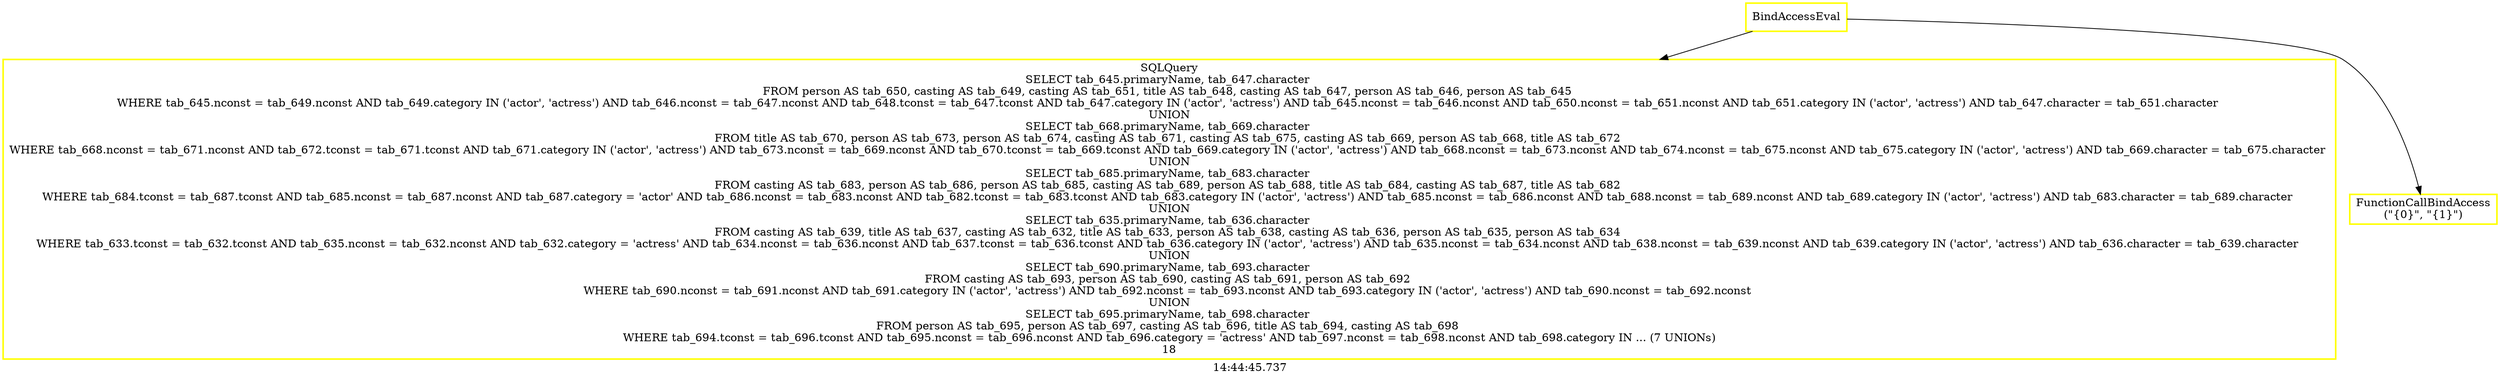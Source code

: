 digraph  g{ graph[label = "14:44:45.737"]
node [shape=rectangle, color=black, fontcolor=black, style=bold] edge [color=black] 0 [label="BindAccessEval", color = yellow] ; 
1 [label="SQLQuery
SELECT tab_645.primaryName, tab_647.character 
FROM person AS tab_650, casting AS tab_649, casting AS tab_651, title AS tab_648, casting AS tab_647, person AS tab_646, person AS tab_645 
WHERE tab_645.nconst = tab_649.nconst AND tab_649.category IN ('actor', 'actress') AND tab_646.nconst = tab_647.nconst AND tab_648.tconst = tab_647.tconst AND tab_647.category IN ('actor', 'actress') AND tab_645.nconst = tab_646.nconst AND tab_650.nconst = tab_651.nconst AND tab_651.category IN ('actor', 'actress') AND tab_647.character = tab_651.character 
UNION
SELECT tab_668.primaryName, tab_669.character 
FROM title AS tab_670, person AS tab_673, person AS tab_674, casting AS tab_671, casting AS tab_675, casting AS tab_669, person AS tab_668, title AS tab_672 
WHERE tab_668.nconst = tab_671.nconst AND tab_672.tconst = tab_671.tconst AND tab_671.category IN ('actor', 'actress') AND tab_673.nconst = tab_669.nconst AND tab_670.tconst = tab_669.tconst AND tab_669.category IN ('actor', 'actress') AND tab_668.nconst = tab_673.nconst AND tab_674.nconst = tab_675.nconst AND tab_675.category IN ('actor', 'actress') AND tab_669.character = tab_675.character 
UNION
SELECT tab_685.primaryName, tab_683.character 
FROM casting AS tab_683, person AS tab_686, person AS tab_685, casting AS tab_689, person AS tab_688, title AS tab_684, casting AS tab_687, title AS tab_682 
WHERE tab_684.tconst = tab_687.tconst AND tab_685.nconst = tab_687.nconst AND tab_687.category = 'actor' AND tab_686.nconst = tab_683.nconst AND tab_682.tconst = tab_683.tconst AND tab_683.category IN ('actor', 'actress') AND tab_685.nconst = tab_686.nconst AND tab_688.nconst = tab_689.nconst AND tab_689.category IN ('actor', 'actress') AND tab_683.character = tab_689.character 
UNION
SELECT tab_635.primaryName, tab_636.character 
FROM casting AS tab_639, title AS tab_637, casting AS tab_632, title AS tab_633, person AS tab_638, casting AS tab_636, person AS tab_635, person AS tab_634 
WHERE tab_633.tconst = tab_632.tconst AND tab_635.nconst = tab_632.nconst AND tab_632.category = 'actress' AND tab_634.nconst = tab_636.nconst AND tab_637.tconst = tab_636.tconst AND tab_636.category IN ('actor', 'actress') AND tab_635.nconst = tab_634.nconst AND tab_638.nconst = tab_639.nconst AND tab_639.category IN ('actor', 'actress') AND tab_636.character = tab_639.character 
UNION
SELECT tab_690.primaryName, tab_693.character 
FROM casting AS tab_693, person AS tab_690, casting AS tab_691, person AS tab_692 
WHERE tab_690.nconst = tab_691.nconst AND tab_691.category IN ('actor', 'actress') AND tab_692.nconst = tab_693.nconst AND tab_693.category IN ('actor', 'actress') AND tab_690.nconst = tab_692.nconst 
UNION
SELECT tab_695.primaryName, tab_698.character 
FROM person AS tab_695, person AS tab_697, casting AS tab_696, title AS tab_694, casting AS tab_698 
WHERE tab_694.tconst = tab_696.tconst AND tab_695.nconst = tab_696.nconst AND tab_696.category = 'actress' AND tab_697.nconst = tab_698.nconst AND tab_698.category IN ... (7 UNIONs)
18", color = yellow] ; 
0 -> 1 ; 
2 [label="FunctionCallBindAccess
(\"{0}\", \"{1}\")", color = yellow] ; 
0 -> 2 ; 
}

